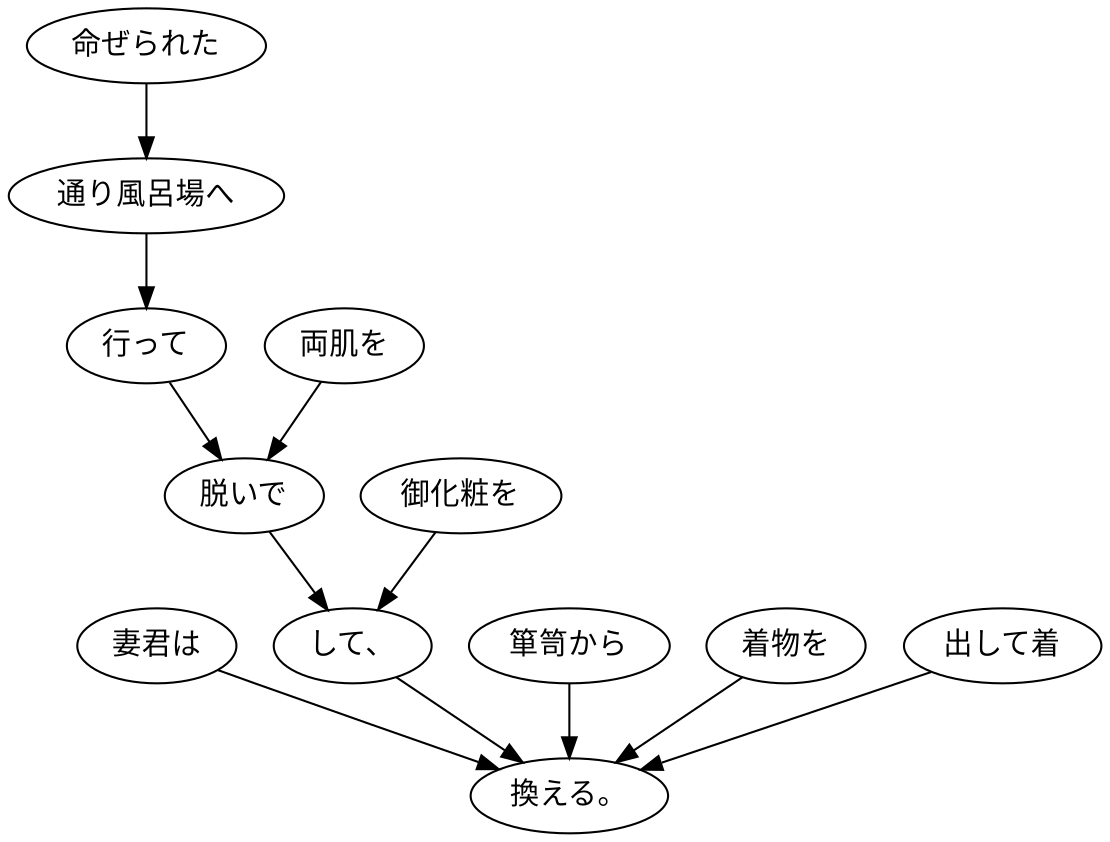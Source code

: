 digraph graph1208 {
	node0 [label="妻君は"];
	node1 [label="命ぜられた"];
	node2 [label="通り風呂場へ"];
	node3 [label="行って"];
	node4 [label="両肌を"];
	node5 [label="脱いで"];
	node6 [label="御化粧を"];
	node7 [label="して、"];
	node8 [label="箪笥から"];
	node9 [label="着物を"];
	node10 [label="出して着"];
	node11 [label="換える。"];
	node0 -> node11;
	node1 -> node2;
	node2 -> node3;
	node3 -> node5;
	node4 -> node5;
	node5 -> node7;
	node6 -> node7;
	node7 -> node11;
	node8 -> node11;
	node9 -> node11;
	node10 -> node11;
}

